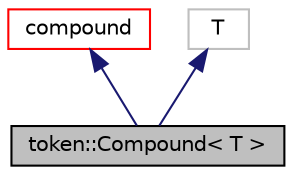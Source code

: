 digraph "token::Compound&lt; T &gt;"
{
  bgcolor="transparent";
  edge [fontname="Helvetica",fontsize="10",labelfontname="Helvetica",labelfontsize="10"];
  node [fontname="Helvetica",fontsize="10",shape=record];
  Node1 [label="token::Compound\< T \>",height=0.2,width=0.4,color="black", fillcolor="grey75", style="filled", fontcolor="black"];
  Node2 -> Node1 [dir="back",color="midnightblue",fontsize="10",style="solid",fontname="Helvetica"];
  Node2 [label="compound",height=0.2,width=0.4,color="red",URL="$a00333.html",tooltip="Abstract base class for complex tokens. "];
  Node3 -> Node1 [dir="back",color="midnightblue",fontsize="10",style="solid",fontname="Helvetica"];
  Node3 [label="T",height=0.2,width=0.4,color="grey75"];
}
